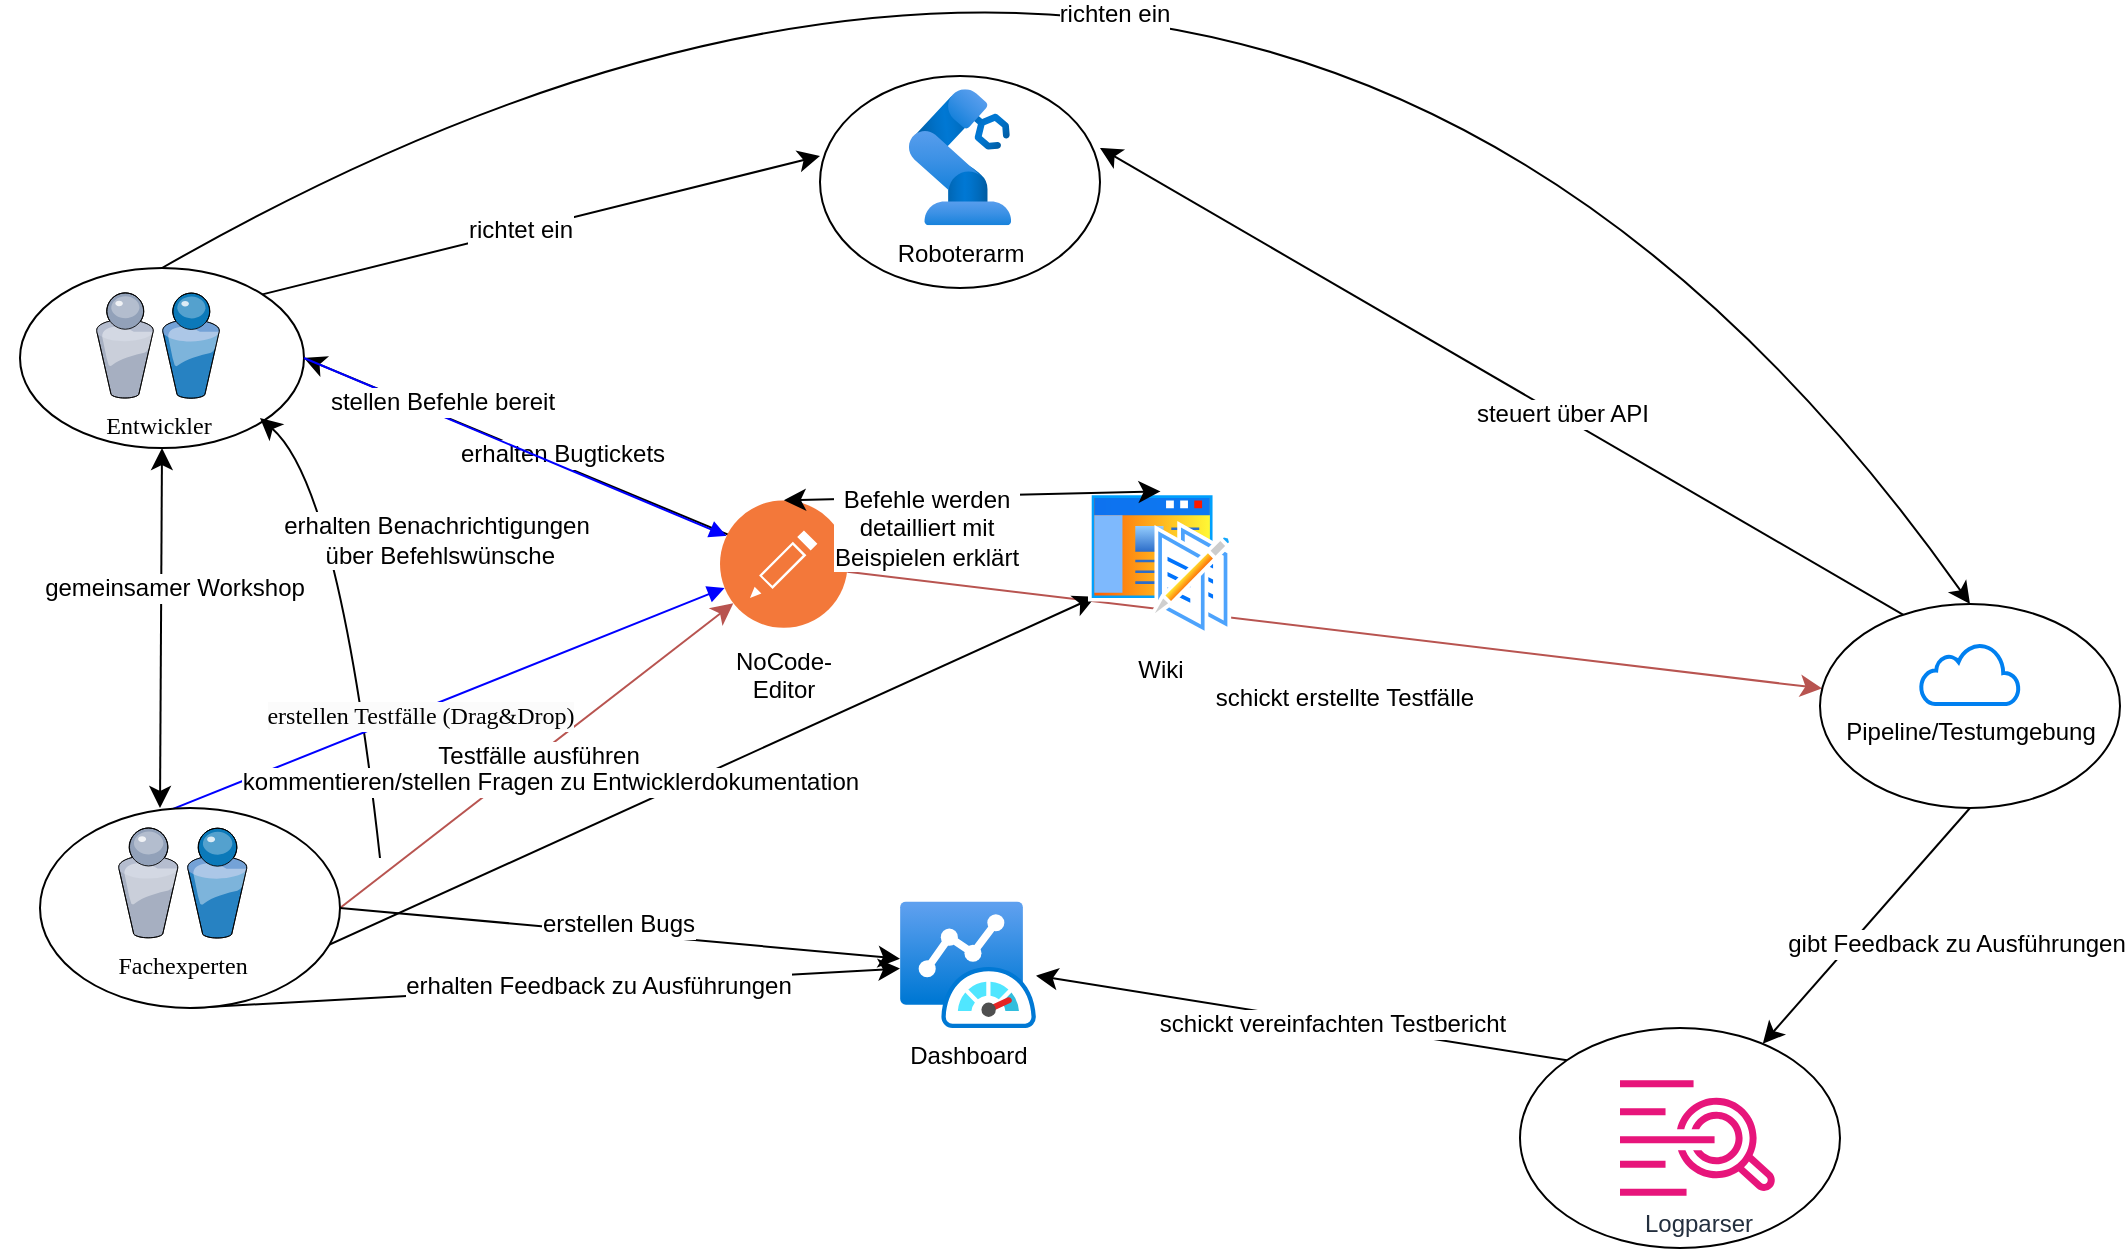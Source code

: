 <mxfile version="24.7.12">
  <diagram name="Page-1" id="822b0af5-4adb-64df-f703-e8dfc1f81529">
    <mxGraphModel dx="924" dy="820" grid="1" gridSize="10" guides="1" tooltips="1" connect="1" arrows="1" fold="1" page="1" pageScale="1" pageWidth="1100" pageHeight="850" background="none" math="0" shadow="0">
      <root>
        <mxCell id="0" />
        <mxCell id="1" parent="0" />
        <mxCell id="HhBIilgxU3KwO3jdsimx-6" value="" style="group" parent="1" vertex="1" connectable="0">
          <mxGeometry x="610" y="350" width="142" height="90" as="geometry" />
        </mxCell>
        <mxCell id="7d933b09d9755ecc-13" value="" style="ellipse;whiteSpace=wrap;html=1;rounded=0;shadow=0;comic=0;strokeWidth=1;fontFamily=Verdana;" parent="HhBIilgxU3KwO3jdsimx-6" vertex="1">
          <mxGeometry width="142" height="90" as="geometry" />
        </mxCell>
        <mxCell id="7d933b09d9755ecc-6" value="Entwickler" style="verticalLabelPosition=bottom;aspect=fixed;html=1;verticalAlign=top;strokeColor=none;shape=mxgraph.citrix.users;rounded=0;shadow=0;comic=0;fontFamily=Verdana;" parent="HhBIilgxU3KwO3jdsimx-6" vertex="1">
          <mxGeometry x="38" y="12.447" width="61.755" height="52.66" as="geometry" />
        </mxCell>
        <mxCell id="HhBIilgxU3KwO3jdsimx-9" style="edgeStyle=none;curved=1;rounded=0;orthogonalLoop=1;jettySize=auto;html=1;exitX=1;exitY=0;exitDx=0;exitDy=0;fontSize=12;startSize=8;endSize=8;" parent="1" source="7d933b09d9755ecc-13" edge="1">
          <mxGeometry relative="1" as="geometry">
            <mxPoint x="1010" y="294" as="targetPoint" />
          </mxGeometry>
        </mxCell>
        <mxCell id="HhBIilgxU3KwO3jdsimx-10" value="richtet ein" style="edgeLabel;html=1;align=center;verticalAlign=middle;resizable=0;points=[];fontSize=12;" parent="HhBIilgxU3KwO3jdsimx-9" vertex="1" connectable="0">
          <mxGeometry x="-0.079" y="1" relative="1" as="geometry">
            <mxPoint as="offset" />
          </mxGeometry>
        </mxCell>
        <mxCell id="HhBIilgxU3KwO3jdsimx-21" value="" style="endArrow=classic;html=1;rounded=0;fontSize=12;startSize=8;endSize=8;curved=1;fillColor=#f8cecc;strokeColor=#b85450;" parent="1" source="HhBIilgxU3KwO3jdsimx-48" target="HhBIilgxU3KwO3jdsimx-33" edge="1">
          <mxGeometry relative="1" as="geometry">
            <mxPoint x="1138.145" y="623.942" as="sourcePoint" />
            <mxPoint x="1290" y="430" as="targetPoint" />
          </mxGeometry>
        </mxCell>
        <mxCell id="HhBIilgxU3KwO3jdsimx-23" value="schickt erstellte Testfälle" style="edgeLabel;html=1;align=center;verticalAlign=middle;resizable=0;points=[];fontSize=12;" parent="HhBIilgxU3KwO3jdsimx-21" vertex="1" connectable="0">
          <mxGeometry x="0.022" y="-7" relative="1" as="geometry">
            <mxPoint y="26" as="offset" />
          </mxGeometry>
        </mxCell>
        <mxCell id="HhBIilgxU3KwO3jdsimx-24" value="" style="endArrow=classic;html=1;rounded=0;fontSize=12;startSize=8;endSize=8;curved=1;exitX=0.278;exitY=0.053;exitDx=0;exitDy=0;exitPerimeter=0;" parent="1" source="HhBIilgxU3KwO3jdsimx-33" edge="1">
          <mxGeometry width="50" height="50" relative="1" as="geometry">
            <mxPoint x="1330" y="410" as="sourcePoint" />
            <mxPoint x="1150" y="290" as="targetPoint" />
          </mxGeometry>
        </mxCell>
        <mxCell id="HhBIilgxU3KwO3jdsimx-25" value="steuert über API" style="edgeLabel;html=1;align=center;verticalAlign=middle;resizable=0;points=[];fontSize=12;" parent="HhBIilgxU3KwO3jdsimx-24" vertex="1" connectable="0">
          <mxGeometry x="-0.148" y="-1" relative="1" as="geometry">
            <mxPoint as="offset" />
          </mxGeometry>
        </mxCell>
        <mxCell id="HhBIilgxU3KwO3jdsimx-28" style="edgeStyle=none;curved=1;rounded=0;orthogonalLoop=1;jettySize=auto;html=1;exitX=1;exitY=0.5;exitDx=0;exitDy=0;fontSize=12;startSize=8;endSize=8;fillColor=#f8cecc;strokeColor=#b85450;" parent="1" source="7d933b09d9755ecc-32" target="HhBIilgxU3KwO3jdsimx-48" edge="1">
          <mxGeometry relative="1" as="geometry">
            <mxPoint x="1007" y="630" as="targetPoint" />
          </mxGeometry>
        </mxCell>
        <mxCell id="HhBIilgxU3KwO3jdsimx-29" value="Testfälle ausführen" style="edgeLabel;html=1;align=center;verticalAlign=middle;resizable=0;points=[];fontSize=12;fontColor=default;" parent="HhBIilgxU3KwO3jdsimx-28" vertex="1" connectable="0">
          <mxGeometry relative="1" as="geometry">
            <mxPoint as="offset" />
          </mxGeometry>
        </mxCell>
        <mxCell id="HhBIilgxU3KwO3jdsimx-34" value="" style="group" parent="1" vertex="1" connectable="0">
          <mxGeometry x="1510" y="518" width="150" height="102" as="geometry" />
        </mxCell>
        <mxCell id="HhBIilgxU3KwO3jdsimx-33" value="" style="ellipse;whiteSpace=wrap;html=1;" parent="HhBIilgxU3KwO3jdsimx-34" vertex="1">
          <mxGeometry width="150" height="102" as="geometry" />
        </mxCell>
        <mxCell id="HhBIilgxU3KwO3jdsimx-18" value="Pipeline/Testumgebung" style="html=1;verticalLabelPosition=bottom;align=center;labelBackgroundColor=#ffffff;verticalAlign=top;strokeWidth=2;strokeColor=#0080F0;shadow=0;dashed=0;shape=mxgraph.ios7.icons.cloud;" parent="HhBIilgxU3KwO3jdsimx-34" vertex="1">
          <mxGeometry x="50.5" y="20" width="49" height="30" as="geometry" />
        </mxCell>
        <mxCell id="HhBIilgxU3KwO3jdsimx-37" value="" style="group" parent="1" vertex="1" connectable="0">
          <mxGeometry x="1010" y="254" width="140" height="106" as="geometry" />
        </mxCell>
        <mxCell id="HhBIilgxU3KwO3jdsimx-36" value="" style="ellipse;whiteSpace=wrap;html=1;" parent="HhBIilgxU3KwO3jdsimx-37" vertex="1">
          <mxGeometry width="140" height="106" as="geometry" />
        </mxCell>
        <mxCell id="HhBIilgxU3KwO3jdsimx-7" value="Roboterarm" style="image;aspect=fixed;html=1;points=[];align=center;fontSize=12;image=img/lib/azure2/other/Defender_Industrial_Robot.svg;" parent="HhBIilgxU3KwO3jdsimx-37" vertex="1">
          <mxGeometry x="44.46" y="6.625" width="51.08" height="68" as="geometry" />
        </mxCell>
        <mxCell id="HhBIilgxU3KwO3jdsimx-39" value="" style="endArrow=classic;startArrow=classic;html=1;rounded=0;fontSize=12;startSize=8;endSize=8;curved=1;entryX=0.5;entryY=1;entryDx=0;entryDy=0;" parent="1" target="7d933b09d9755ecc-13" edge="1">
          <mxGeometry width="50" height="50" relative="1" as="geometry">
            <mxPoint x="680" y="620" as="sourcePoint" />
            <mxPoint x="720" y="530" as="targetPoint" />
          </mxGeometry>
        </mxCell>
        <mxCell id="HhBIilgxU3KwO3jdsimx-40" value="gemeinsamer Workshop" style="edgeLabel;html=1;align=center;verticalAlign=middle;resizable=0;points=[];fontSize=12;" parent="HhBIilgxU3KwO3jdsimx-39" vertex="1" connectable="0">
          <mxGeometry x="0.447" y="-2" relative="1" as="geometry">
            <mxPoint x="4" y="20" as="offset" />
          </mxGeometry>
        </mxCell>
        <mxCell id="HhBIilgxU3KwO3jdsimx-41" value="" style="endArrow=classic;html=1;rounded=0;fontSize=12;startSize=8;endSize=8;curved=1;exitX=0;exitY=0.5;exitDx=0;exitDy=0;entryX=0.919;entryY=0.729;entryDx=0;entryDy=0;entryPerimeter=0;" parent="1" edge="1">
          <mxGeometry width="50" height="50" relative="1" as="geometry">
            <mxPoint x="790.0" y="645" as="sourcePoint" />
            <mxPoint x="729.998" y="425" as="targetPoint" />
            <Array as="points">
              <mxPoint x="769.5" y="459.39" />
            </Array>
          </mxGeometry>
        </mxCell>
        <mxCell id="HhBIilgxU3KwO3jdsimx-42" value="erhalten Benachrichtigungen&lt;div&gt;&amp;nbsp;über Befehlswünsche&lt;/div&gt;" style="edgeLabel;html=1;align=center;verticalAlign=middle;resizable=0;points=[];fontSize=12;" parent="HhBIilgxU3KwO3jdsimx-41" vertex="1" connectable="0">
          <mxGeometry x="0.491" y="-2" relative="1" as="geometry">
            <mxPoint x="45" y="18" as="offset" />
          </mxGeometry>
        </mxCell>
        <mxCell id="HhBIilgxU3KwO3jdsimx-46" style="edgeStyle=none;curved=1;rounded=0;orthogonalLoop=1;jettySize=auto;html=1;exitX=0.5;exitY=1;exitDx=0;exitDy=0;fontSize=12;startSize=8;endSize=8;" parent="1" source="7d933b09d9755ecc-32" target="HhBIilgxU3KwO3jdsimx-51" edge="1">
          <mxGeometry relative="1" as="geometry" />
        </mxCell>
        <mxCell id="HhBIilgxU3KwO3jdsimx-47" value="erhalten Feedback zu Ausführungen" style="edgeLabel;html=1;align=center;verticalAlign=middle;resizable=0;points=[];fontSize=12;" parent="HhBIilgxU3KwO3jdsimx-46" vertex="1" connectable="0">
          <mxGeometry x="0.205" y="46" relative="1" as="geometry">
            <mxPoint x="-7" y="47" as="offset" />
          </mxGeometry>
        </mxCell>
        <mxCell id="7d933b09d9755ecc-39" value="" style="edgeStyle=none;rounded=0;html=1;exitX=0.429;exitY=0.013;labelBackgroundColor=none;startFill=0;endArrow=block;endFill=1;strokeColor=#0000FF;strokeWidth=1;fontFamily=Verdana;fontSize=12;exitDx=0;exitDy=0;exitPerimeter=0;" parent="1" source="7d933b09d9755ecc-32" target="HhBIilgxU3KwO3jdsimx-48" edge="1">
          <mxGeometry relative="1" as="geometry">
            <mxPoint x="1060" y="540" as="targetPoint" />
          </mxGeometry>
        </mxCell>
        <mxCell id="HhBIilgxU3KwO3jdsimx-4" value="&lt;span style=&quot;font-family: Verdana; background-color: rgb(251, 251, 251);&quot;&gt;erstellen Testfälle (Drag&amp;amp;Drop)&lt;/span&gt;" style="edgeLabel;html=1;align=center;verticalAlign=middle;resizable=0;points=[];fontSize=12;" parent="7d933b09d9755ecc-39" vertex="1" connectable="0">
          <mxGeometry x="-0.179" relative="1" as="geometry">
            <mxPoint x="11" y="-2" as="offset" />
          </mxGeometry>
        </mxCell>
        <mxCell id="HhBIilgxU3KwO3jdsimx-58" style="edgeStyle=none;curved=1;rounded=0;orthogonalLoop=1;jettySize=auto;html=1;exitX=0.5;exitY=1;exitDx=0;exitDy=0;fontSize=12;startSize=8;endSize=8;entryX=0;entryY=0.75;entryDx=0;entryDy=0;" parent="1" source="7d933b09d9755ecc-32" target="HhBIilgxU3KwO3jdsimx-49" edge="1">
          <mxGeometry relative="1" as="geometry" />
        </mxCell>
        <mxCell id="HhBIilgxU3KwO3jdsimx-59" value="kommentieren/stellen Fragen zu Entwicklerdokumentation" style="edgeLabel;html=1;align=center;verticalAlign=middle;resizable=0;points=[];fontSize=12;" parent="HhBIilgxU3KwO3jdsimx-58" vertex="1" connectable="0">
          <mxGeometry x="-0.151" y="28" relative="1" as="geometry">
            <mxPoint x="-1" as="offset" />
          </mxGeometry>
        </mxCell>
        <mxCell id="HhBIilgxU3KwO3jdsimx-60" style="edgeStyle=none;curved=1;rounded=0;orthogonalLoop=1;jettySize=auto;html=1;exitX=1;exitY=0.5;exitDx=0;exitDy=0;fontSize=12;startSize=8;endSize=8;" parent="1" source="7d933b09d9755ecc-32" target="HhBIilgxU3KwO3jdsimx-51" edge="1">
          <mxGeometry relative="1" as="geometry" />
        </mxCell>
        <mxCell id="HhBIilgxU3KwO3jdsimx-61" value="erstellen Bugs" style="edgeLabel;html=1;align=center;verticalAlign=middle;resizable=0;points=[];fontSize=12;" parent="HhBIilgxU3KwO3jdsimx-60" vertex="1" connectable="0">
          <mxGeometry x="-0.013" y="5" relative="1" as="geometry">
            <mxPoint as="offset" />
          </mxGeometry>
        </mxCell>
        <mxCell id="HhBIilgxU3KwO3jdsimx-62" style="edgeStyle=none;curved=1;rounded=0;orthogonalLoop=1;jettySize=auto;html=1;exitX=0.313;exitY=0.373;exitDx=0;exitDy=0;entryX=1;entryY=0.5;entryDx=0;entryDy=0;fontSize=12;startSize=8;endSize=8;exitPerimeter=0;" parent="1" source="HhBIilgxU3KwO3jdsimx-48" target="7d933b09d9755ecc-13" edge="1">
          <mxGeometry relative="1" as="geometry">
            <mxPoint x="841.012" y="542.672" as="sourcePoint" />
          </mxGeometry>
        </mxCell>
        <mxCell id="HhBIilgxU3KwO3jdsimx-63" value="erhalten Bugtickets" style="edgeLabel;html=1;align=center;verticalAlign=middle;resizable=0;points=[];fontSize=12;" parent="HhBIilgxU3KwO3jdsimx-62" vertex="1" connectable="0">
          <mxGeometry x="-0.139" y="4" relative="1" as="geometry">
            <mxPoint x="1" y="-10" as="offset" />
          </mxGeometry>
        </mxCell>
        <mxCell id="HhBIilgxU3KwO3jdsimx-64" style="edgeStyle=none;curved=1;rounded=0;orthogonalLoop=1;jettySize=auto;html=1;exitX=0.5;exitY=0;exitDx=0;exitDy=0;entryX=0.5;entryY=0;entryDx=0;entryDy=0;fontSize=12;startSize=8;endSize=8;" parent="1" source="7d933b09d9755ecc-13" target="HhBIilgxU3KwO3jdsimx-33" edge="1">
          <mxGeometry relative="1" as="geometry">
            <Array as="points">
              <mxPoint x="1240" y="30" />
            </Array>
          </mxGeometry>
        </mxCell>
        <mxCell id="HhBIilgxU3KwO3jdsimx-65" value="richten ein" style="edgeLabel;html=1;align=center;verticalAlign=middle;resizable=0;points=[];fontSize=12;" parent="HhBIilgxU3KwO3jdsimx-64" vertex="1" connectable="0">
          <mxGeometry x="-0.234" y="-126" relative="1" as="geometry">
            <mxPoint as="offset" />
          </mxGeometry>
        </mxCell>
        <mxCell id="7d933b09d9755ecc-23" value="" style="rounded=0;html=1;labelBackgroundColor=none;startArrow=none;startFill=0;endArrow=block;endFill=1;strokeColor=#0000FF;strokeWidth=1;fontFamily=Verdana;fontSize=12;exitX=1;exitY=0.5;exitDx=0;exitDy=0;entryX=0;entryY=0.25;entryDx=0;entryDy=0;" parent="1" source="7d933b09d9755ecc-13" target="HhBIilgxU3KwO3jdsimx-48" edge="1">
          <mxGeometry x="-0.167" y="-44" relative="1" as="geometry">
            <mxPoint x="611.315" y="389.791" as="sourcePoint" />
            <mxPoint x="990" y="460" as="targetPoint" />
            <mxPoint as="offset" />
          </mxGeometry>
        </mxCell>
        <mxCell id="HhBIilgxU3KwO3jdsimx-3" value="stellen Befehle bereit" style="edgeLabel;html=1;align=center;verticalAlign=middle;resizable=0;points=[];fontSize=12;" parent="7d933b09d9755ecc-23" vertex="1" connectable="0">
          <mxGeometry x="0.617" y="-1" relative="1" as="geometry">
            <mxPoint x="-102" y="-51" as="offset" />
          </mxGeometry>
        </mxCell>
        <mxCell id="HhBIilgxU3KwO3jdsimx-70" style="edgeStyle=none;curved=1;rounded=0;orthogonalLoop=1;jettySize=auto;html=1;exitX=0.5;exitY=1;exitDx=0;exitDy=0;fontSize=12;startSize=8;endSize=8;" parent="1" source="HhBIilgxU3KwO3jdsimx-33" target="HhBIilgxU3KwO3jdsimx-72" edge="1">
          <mxGeometry relative="1" as="geometry">
            <mxPoint x="1400" y="660" as="targetPoint" />
          </mxGeometry>
        </mxCell>
        <mxCell id="HhBIilgxU3KwO3jdsimx-71" value="gibt Feedback zu Ausführungen" style="edgeLabel;html=1;align=center;verticalAlign=middle;resizable=0;points=[];fontSize=12;" parent="HhBIilgxU3KwO3jdsimx-70" vertex="1" connectable="0">
          <mxGeometry x="0.358" y="4" relative="1" as="geometry">
            <mxPoint x="60" y="-15" as="offset" />
          </mxGeometry>
        </mxCell>
        <mxCell id="HhBIilgxU3KwO3jdsimx-74" style="edgeStyle=none;curved=1;rounded=0;orthogonalLoop=1;jettySize=auto;html=1;exitX=0;exitY=0;exitDx=0;exitDy=0;fontSize=12;startSize=8;endSize=8;" parent="1" source="HhBIilgxU3KwO3jdsimx-72" target="HhBIilgxU3KwO3jdsimx-51" edge="1">
          <mxGeometry relative="1" as="geometry" />
        </mxCell>
        <mxCell id="HhBIilgxU3KwO3jdsimx-75" value="schickt vereinfachten Testbericht" style="edgeLabel;html=1;align=center;verticalAlign=middle;resizable=0;points=[];fontSize=12;" parent="HhBIilgxU3KwO3jdsimx-74" vertex="1" connectable="0">
          <mxGeometry x="-0.102" y="1" relative="1" as="geometry">
            <mxPoint x="1" as="offset" />
          </mxGeometry>
        </mxCell>
        <mxCell id="HhBIilgxU3KwO3jdsimx-77" value="" style="group" parent="1" vertex="1" connectable="0">
          <mxGeometry x="1360" y="730" width="160" height="110" as="geometry" />
        </mxCell>
        <mxCell id="HhBIilgxU3KwO3jdsimx-72" value="" style="ellipse;whiteSpace=wrap;html=1;" parent="HhBIilgxU3KwO3jdsimx-77" vertex="1">
          <mxGeometry width="160" height="110" as="geometry" />
        </mxCell>
        <mxCell id="HhBIilgxU3KwO3jdsimx-73" value="Logparser" style="sketch=0;outlineConnect=0;fontColor=#232F3E;gradientColor=none;fillColor=#E7157B;strokeColor=none;dashed=0;verticalLabelPosition=bottom;verticalAlign=top;align=center;html=1;fontSize=12;fontStyle=0;aspect=fixed;pointerEvents=1;shape=mxgraph.aws4.cloudwatch_logs;" parent="HhBIilgxU3KwO3jdsimx-77" vertex="1">
          <mxGeometry x="50" y="26" width="78" height="58" as="geometry" />
        </mxCell>
        <mxCell id="HhBIilgxU3KwO3jdsimx-51" value="Dashboard" style="image;aspect=fixed;html=1;points=[];align=center;fontSize=12;image=img/lib/azure2/other/Azure_Monitor_Dashboard.svg;" parent="1" vertex="1">
          <mxGeometry x="1050" y="666.801" width="68.0" height="63.2" as="geometry" />
        </mxCell>
        <mxCell id="HhBIilgxU3KwO3jdsimx-32" value="" style="group" parent="1" vertex="1" connectable="0">
          <mxGeometry x="1030" y="320" width="350" height="290" as="geometry" />
        </mxCell>
        <mxCell id="bGDfnxZMZyTwih5jxOPv-1" value="" style="group" vertex="1" connectable="0" parent="HhBIilgxU3KwO3jdsimx-32">
          <mxGeometry x="-80" y="-10" width="440" height="373" as="geometry" />
        </mxCell>
        <mxCell id="HhBIilgxU3KwO3jdsimx-48" value="&lt;font color=&quot;#000000&quot;&gt;NoCode-Editor&lt;/font&gt;" style="whiteSpace=wrap;html=1;aspect=fixed;shape=image;labelBackgroundColor=default;verticalAlign=top;verticalLabelPosition=bottom;perimeter=ellipsePerimeter;shadow=0;dashed=0;fontColor=#4277BB;spacingTop=3;image=img/lib/ibm/devops/code_editor.svg;" parent="bGDfnxZMZyTwih5jxOPv-1" vertex="1">
          <mxGeometry x="10" y="156.139" width="63.889" height="63.889" as="geometry" />
        </mxCell>
        <mxCell id="HhBIilgxU3KwO3jdsimx-49" value="Wiki&lt;div&gt;&lt;br&gt;&lt;/div&gt;" style="image;aspect=fixed;perimeter=ellipsePerimeter;html=1;align=center;shadow=0;dashed=0;spacingTop=3;image=img/lib/active_directory/wiki_site.svg;" parent="bGDfnxZMZyTwih5jxOPv-1" vertex="1">
          <mxGeometry x="193.889" y="151.697" width="72.774" height="72.774" as="geometry" />
        </mxCell>
        <mxCell id="HhBIilgxU3KwO3jdsimx-68" value="" style="endArrow=classic;startArrow=classic;html=1;rounded=0;fontSize=12;startSize=8;endSize=8;curved=1;exitX=0.5;exitY=0;exitDx=0;exitDy=0;entryX=0.5;entryY=0;entryDx=0;entryDy=0;" parent="bGDfnxZMZyTwih5jxOPv-1" source="HhBIilgxU3KwO3jdsimx-48" target="HhBIilgxU3KwO3jdsimx-49" edge="1">
          <mxGeometry width="50" height="50" relative="1" as="geometry">
            <mxPoint x="169.8" y="90" as="sourcePoint" />
            <mxPoint x="219.8" y="40" as="targetPoint" />
          </mxGeometry>
        </mxCell>
        <mxCell id="HhBIilgxU3KwO3jdsimx-69" value="Befehle werden&lt;div&gt;&amp;nbsp;detailliert mit&amp;nbsp;&lt;/div&gt;&lt;div&gt;Beispielen erklärt&lt;/div&gt;" style="edgeLabel;html=1;align=center;verticalAlign=middle;resizable=0;points=[];fontSize=12;" parent="HhBIilgxU3KwO3jdsimx-68" vertex="1" connectable="0">
          <mxGeometry x="-0.255" y="-15" relative="1" as="geometry">
            <mxPoint as="offset" />
          </mxGeometry>
        </mxCell>
        <mxCell id="HhBIilgxU3KwO3jdsimx-5" value="" style="group" parent="1" vertex="1" connectable="0">
          <mxGeometry x="600" y="600" width="190" height="140" as="geometry" />
        </mxCell>
        <mxCell id="7d933b09d9755ecc-32" value="" style="ellipse;whiteSpace=wrap;html=1;rounded=0;shadow=0;comic=0;strokeWidth=1;fontFamily=Verdana;" parent="HhBIilgxU3KwO3jdsimx-5" vertex="1">
          <mxGeometry x="20" y="20" width="150" height="100" as="geometry" />
        </mxCell>
        <mxCell id="7d933b09d9755ecc-33" value="Fachexperten" style="verticalLabelPosition=bottom;aspect=fixed;html=1;verticalAlign=top;strokeColor=none;shape=mxgraph.citrix.users;rounded=0;shadow=0;comic=0;fontFamily=Verdana;" parent="HhBIilgxU3KwO3jdsimx-5" vertex="1">
          <mxGeometry x="59" y="30" width="64.5" height="55" as="geometry" />
        </mxCell>
      </root>
    </mxGraphModel>
  </diagram>
</mxfile>
